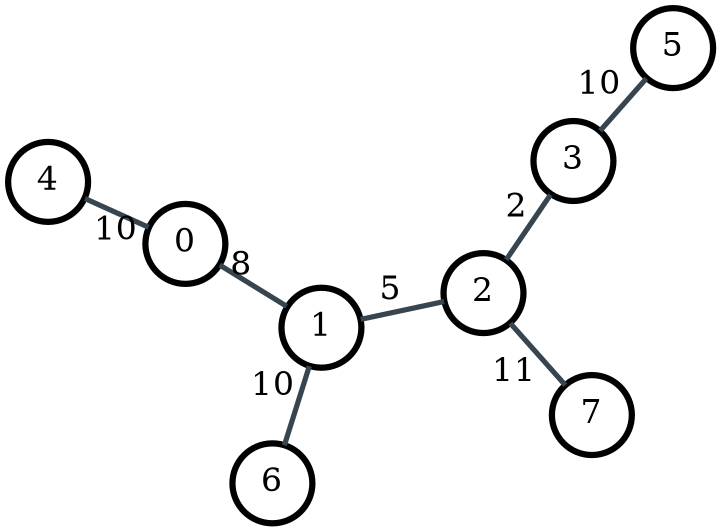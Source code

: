 graph G{
	layout=neato;
	rankdir=LR;
	bgcolor=white;
	graph [ dpi = 300, splines=false, overlap=false, sep="+8" ]; 

	node [shape=circle, style=filled, fillcolor="#FFFFFF", fontcolor=black, fontsize=16, penwidth=3];
	edge [color="#36454F", fontcolor=black, fontsize=16, style=solid, penwidth=2.5];
	0;
	1;
	2;
	3;
	4;
	5;
	6;
	7;
	0 -- 1[label="8"];
	0 -- 4[label="10"];
	1 -- 2[label="5"];
	1 -- 6[label="10"];
	2 -- 3[label="2"];
	2 -- 7[label="11"];
	3 -- 5[label="10"];
}